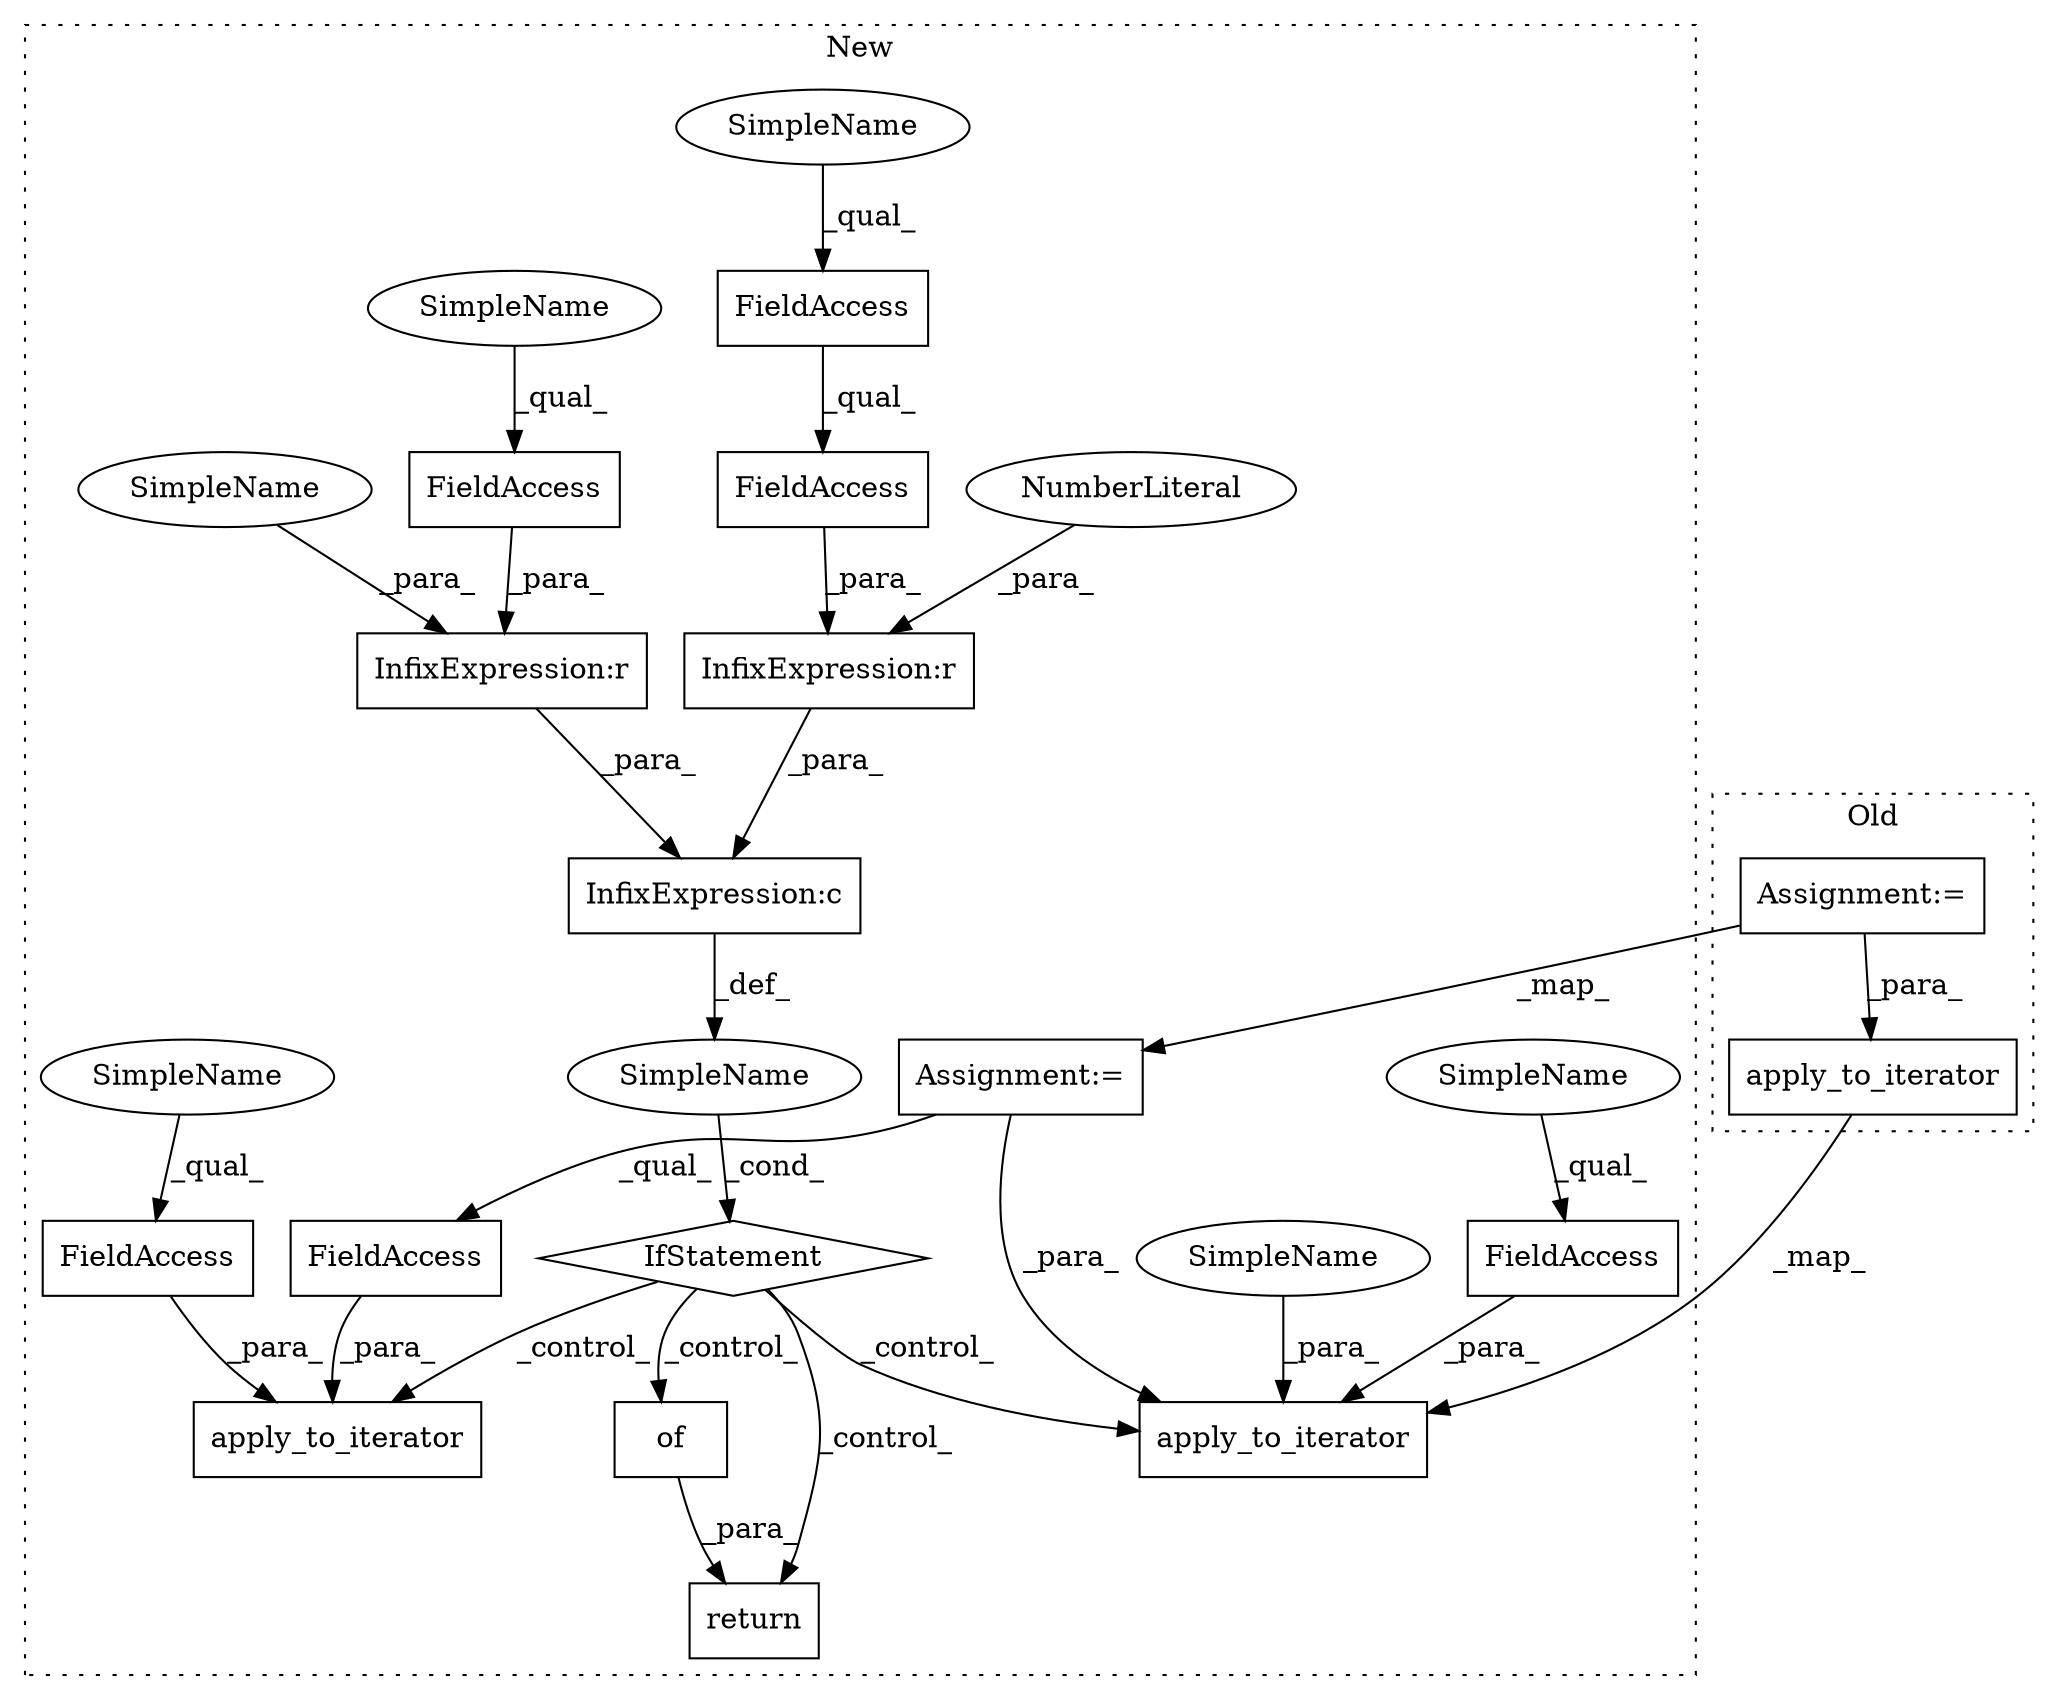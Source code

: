 digraph G {
subgraph cluster0 {
1 [label="apply_to_iterator" a="32" s="1735,1770" l="18,1" shape="box"];
19 [label="Assignment:=" a="7" s="1514" l="1" shape="box"];
label = "Old";
style="dotted";
}
subgraph cluster1 {
2 [label="apply_to_iterator" a="32" s="1687,1734" l="18,1" shape="box"];
3 [label="InfixExpression:r" a="27" s="1671" l="4" shape="box"];
4 [label="NumberLiteral" a="34" s="1675" l="1" shape="ellipse"];
5 [label="InfixExpression:c" a="27" s="1652" l="4" shape="box"];
6 [label="InfixExpression:r" a="27" s="1643" l="4" shape="box"];
7 [label="apply_to_iterator" a="32" s="2001,2046" l="18,1" shape="box"];
8 [label="FieldAccess" a="22" s="2037" l="9" shape="box"];
9 [label="FieldAccess" a="22" s="1634" l="9" shape="box"];
10 [label="FieldAccess" a="22" s="1725" l="9" shape="box"];
11 [label="FieldAccess" a="22" s="1657" l="9" shape="box"];
12 [label="FieldAccess" a="22" s="2019" l="14" shape="box"];
13 [label="FieldAccess" a="22" s="1657" l="14" shape="box"];
14 [label="of" a="32" s="1754" l="4" shape="box"];
15 [label="IfStatement" a="25" s="1629,1677" l="4,2" shape="diamond"];
16 [label="SimpleName" a="42" s="" l="" shape="ellipse"];
17 [label="return" a="41" s="1743" l="7" shape="box"];
18 [label="Assignment:=" a="7" s="1601" l="1" shape="box"];
20 [label="SimpleName" a="42" s="1720" l="4" shape="ellipse"];
21 [label="SimpleName" a="42" s="1647" l="4" shape="ellipse"];
22 [label="SimpleName" a="42" s="1725" l="4" shape="ellipse"];
23 [label="SimpleName" a="42" s="1657" l="4" shape="ellipse"];
24 [label="SimpleName" a="42" s="1634" l="4" shape="ellipse"];
25 [label="SimpleName" a="42" s="2037" l="4" shape="ellipse"];
label = "New";
style="dotted";
}
1 -> 2 [label="_map_"];
3 -> 5 [label="_para_"];
4 -> 3 [label="_para_"];
5 -> 16 [label="_def_"];
6 -> 5 [label="_para_"];
8 -> 7 [label="_para_"];
9 -> 6 [label="_para_"];
10 -> 2 [label="_para_"];
11 -> 13 [label="_qual_"];
12 -> 7 [label="_para_"];
13 -> 3 [label="_para_"];
14 -> 17 [label="_para_"];
15 -> 2 [label="_control_"];
15 -> 17 [label="_control_"];
15 -> 14 [label="_control_"];
15 -> 7 [label="_control_"];
16 -> 15 [label="_cond_"];
18 -> 2 [label="_para_"];
18 -> 12 [label="_qual_"];
19 -> 18 [label="_map_"];
19 -> 1 [label="_para_"];
20 -> 2 [label="_para_"];
21 -> 6 [label="_para_"];
22 -> 10 [label="_qual_"];
23 -> 11 [label="_qual_"];
24 -> 9 [label="_qual_"];
25 -> 8 [label="_qual_"];
}